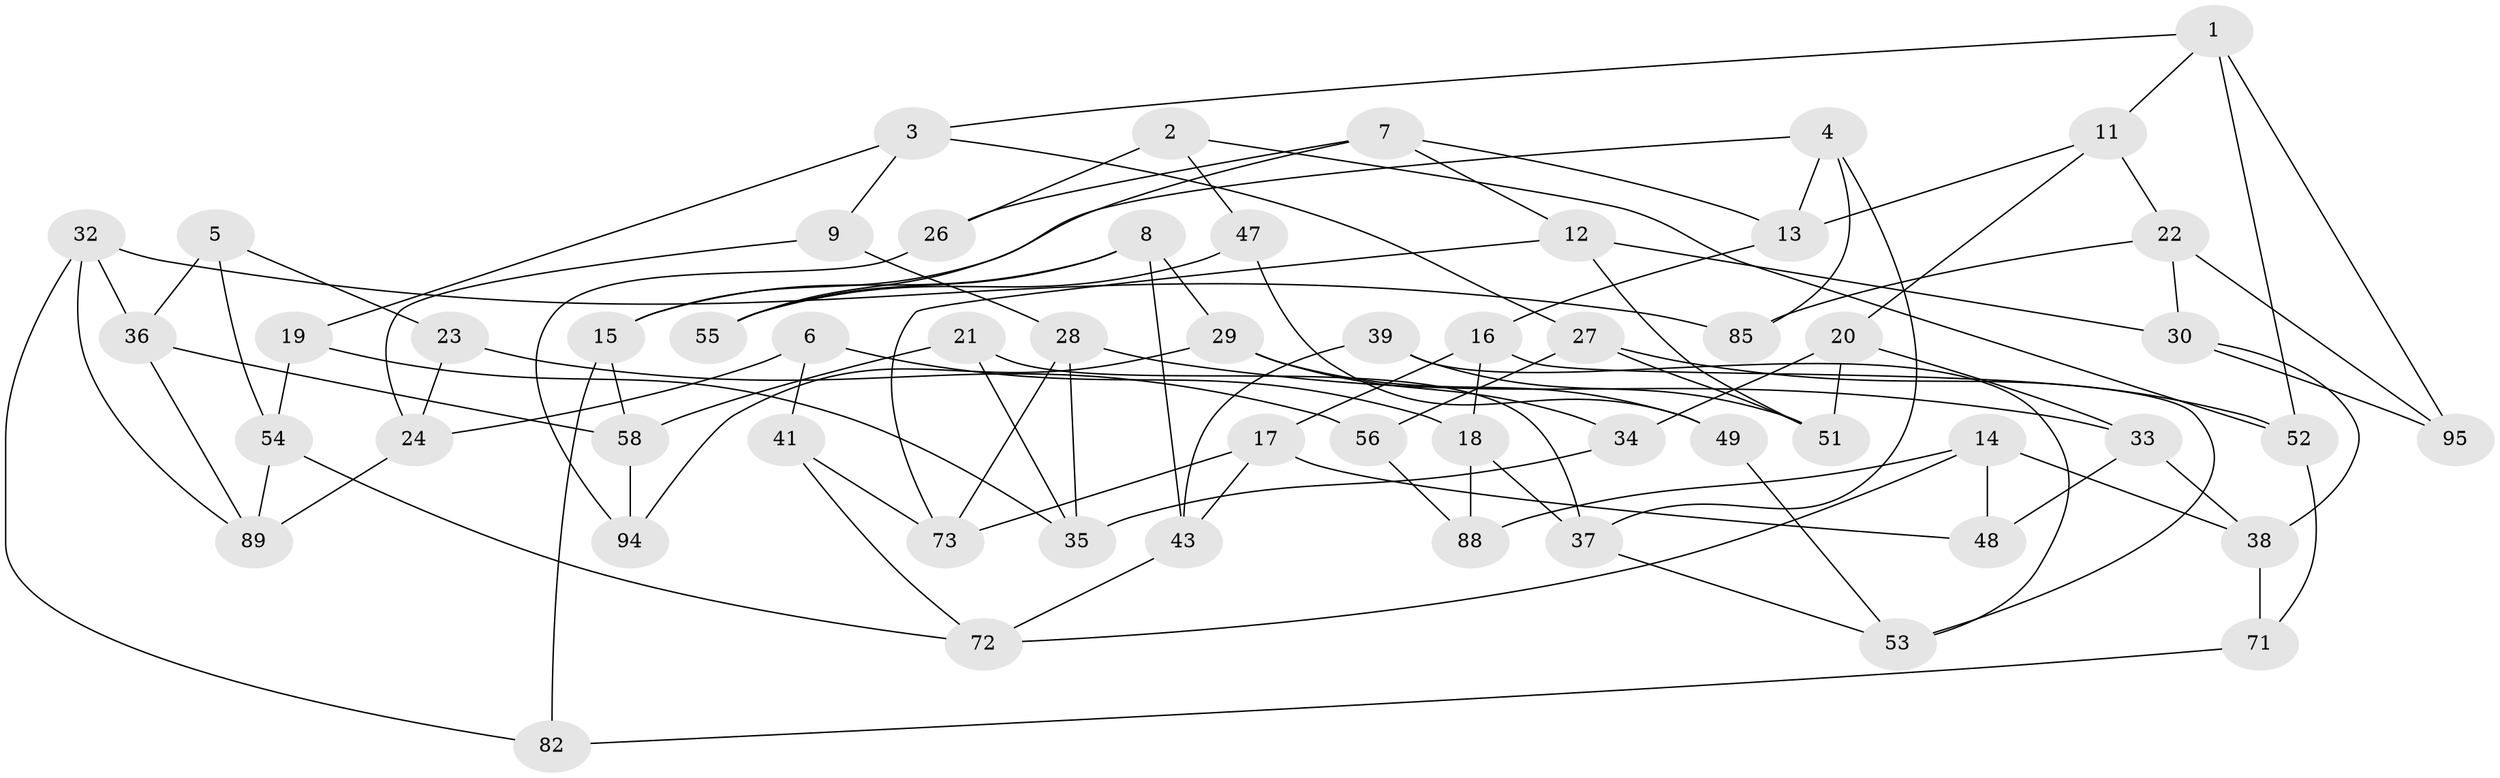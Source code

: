 // original degree distribution, {3: 1.0}
// Generated by graph-tools (version 1.1) at 2025/11/02/21/25 10:11:15]
// undirected, 57 vertices, 103 edges
graph export_dot {
graph [start="1"]
  node [color=gray90,style=filled];
  1 [super="+25"];
  2 [super="+42"];
  3 [super="+44"];
  4 [super="+90"];
  5;
  6 [super="+10"];
  7 [super="+98"];
  8 [super="+97"];
  9;
  11 [super="+57"];
  12 [super="+86"];
  13 [super="+83"];
  14 [super="+100"];
  15 [super="+84"];
  16 [super="+91"];
  17 [super="+31"];
  18 [super="+46"];
  19;
  20 [super="+87"];
  21;
  22 [super="+78"];
  23 [super="+68"];
  24 [super="+70"];
  26 [super="+40"];
  27 [super="+67"];
  28 [super="+60"];
  29 [super="+61"];
  30 [super="+99"];
  32 [super="+64"];
  33 [super="+66"];
  34;
  35 [super="+75"];
  36 [super="+45"];
  37 [super="+69"];
  38 [super="+77"];
  39;
  41 [super="+79"];
  43 [super="+50"];
  47 [super="+76"];
  48;
  49;
  51 [super="+92"];
  52 [super="+80"];
  53 [super="+65"];
  54 [super="+62"];
  55 [super="+63"];
  56 [super="+59"];
  58 [super="+74"];
  71;
  72 [super="+81"];
  73 [super="+96"];
  82;
  85;
  88;
  89 [super="+93"];
  94;
  95;
  1 -- 52;
  1 -- 11;
  1 -- 3;
  1 -- 95;
  2 -- 26 [weight=2];
  2 -- 47;
  2 -- 52;
  3 -- 9;
  3 -- 19;
  3 -- 27;
  4 -- 15;
  4 -- 85;
  4 -- 37;
  4 -- 13;
  5 -- 23;
  5 -- 54;
  5 -- 36;
  6 -- 41 [weight=2];
  6 -- 18;
  6 -- 24;
  7 -- 55;
  7 -- 12;
  7 -- 26;
  7 -- 13;
  8 -- 55;
  8 -- 43;
  8 -- 29;
  8 -- 15;
  9 -- 24;
  9 -- 28;
  11 -- 13;
  11 -- 22;
  11 -- 20;
  12 -- 73;
  12 -- 51;
  12 -- 30;
  13 -- 16;
  14 -- 88;
  14 -- 48;
  14 -- 72;
  14 -- 38;
  15 -- 82;
  15 -- 58;
  16 -- 53;
  16 -- 17;
  16 -- 18;
  17 -- 73;
  17 -- 48;
  17 -- 43;
  18 -- 88;
  18 -- 37;
  19 -- 35;
  19 -- 54;
  20 -- 34;
  20 -- 33;
  20 -- 51;
  21 -- 58;
  21 -- 37;
  21 -- 35;
  22 -- 30;
  22 -- 95;
  22 -- 85;
  23 -- 24;
  23 -- 56 [weight=2];
  24 -- 89;
  26 -- 94;
  27 -- 51;
  27 -- 56;
  27 -- 52;
  28 -- 35;
  28 -- 33;
  28 -- 73;
  29 -- 94;
  29 -- 49;
  29 -- 34;
  30 -- 38;
  30 -- 95;
  32 -- 82;
  32 -- 85;
  32 -- 89;
  32 -- 36;
  33 -- 48;
  33 -- 38;
  34 -- 35;
  36 -- 58;
  36 -- 89;
  37 -- 53;
  38 -- 71;
  39 -- 51;
  39 -- 53;
  39 -- 43;
  41 -- 72;
  41 -- 73;
  43 -- 72;
  47 -- 55 [weight=2];
  47 -- 49;
  49 -- 53;
  52 -- 71;
  54 -- 89;
  54 -- 72;
  56 -- 88;
  58 -- 94;
  71 -- 82;
}
